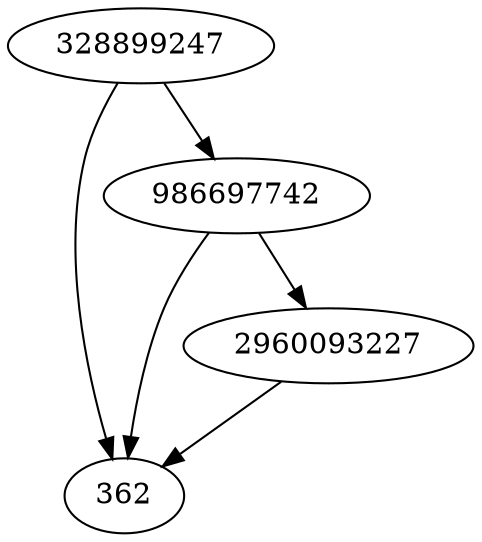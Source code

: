 strict digraph  {
362;
2960093227;
986697742;
328899247;
2960093227 -> 362;
986697742 -> 2960093227;
986697742 -> 362;
328899247 -> 986697742;
328899247 -> 362;
}
